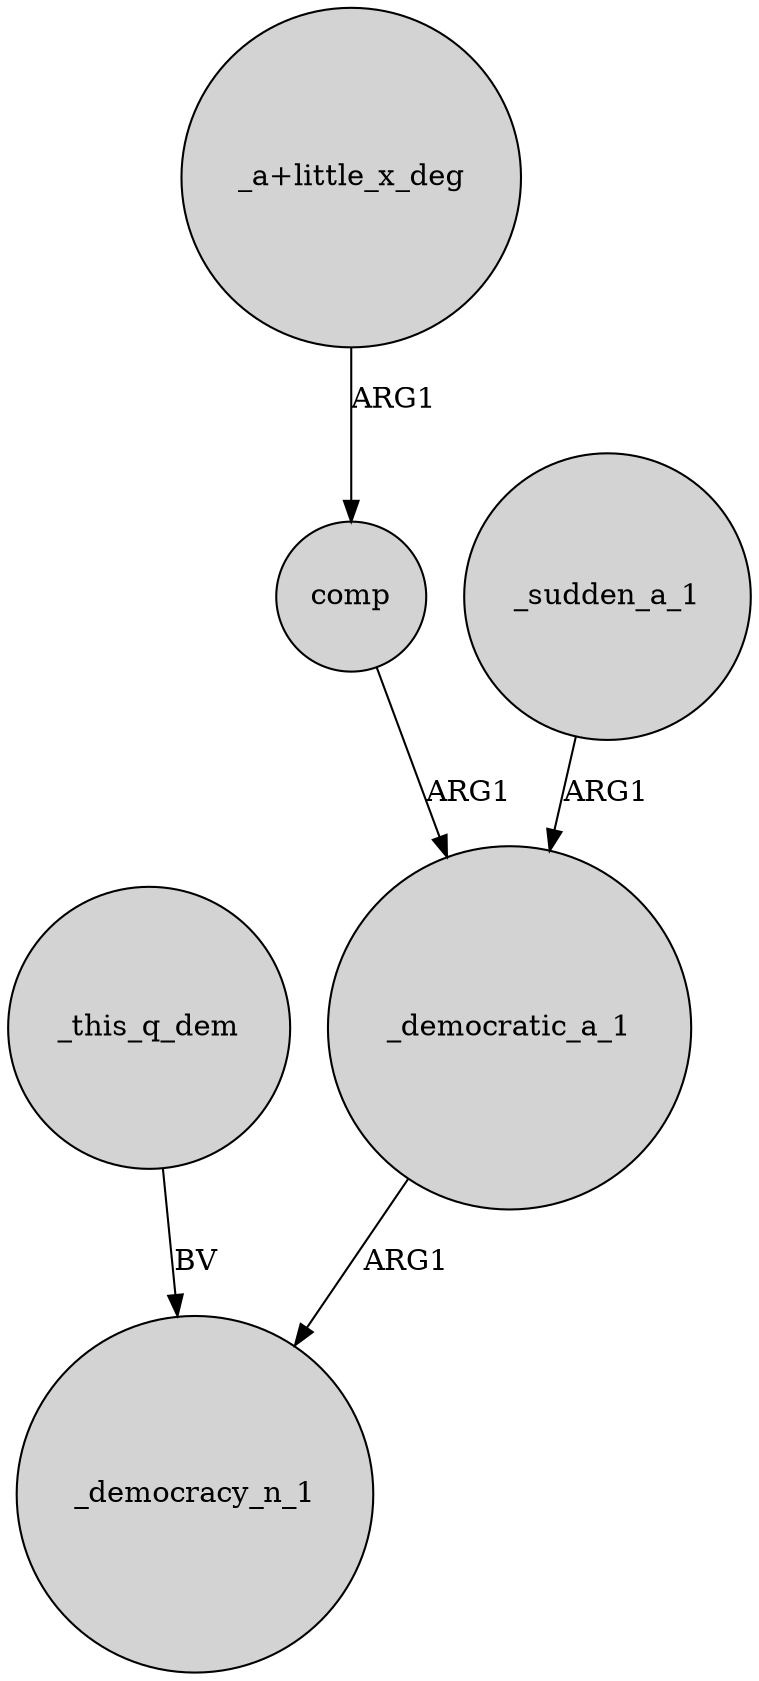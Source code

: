 digraph {
	node [shape=circle style=filled]
	_democratic_a_1 -> _democracy_n_1 [label=ARG1]
	"_a+little_x_deg" -> comp [label=ARG1]
	_sudden_a_1 -> _democratic_a_1 [label=ARG1]
	comp -> _democratic_a_1 [label=ARG1]
	_this_q_dem -> _democracy_n_1 [label=BV]
}
